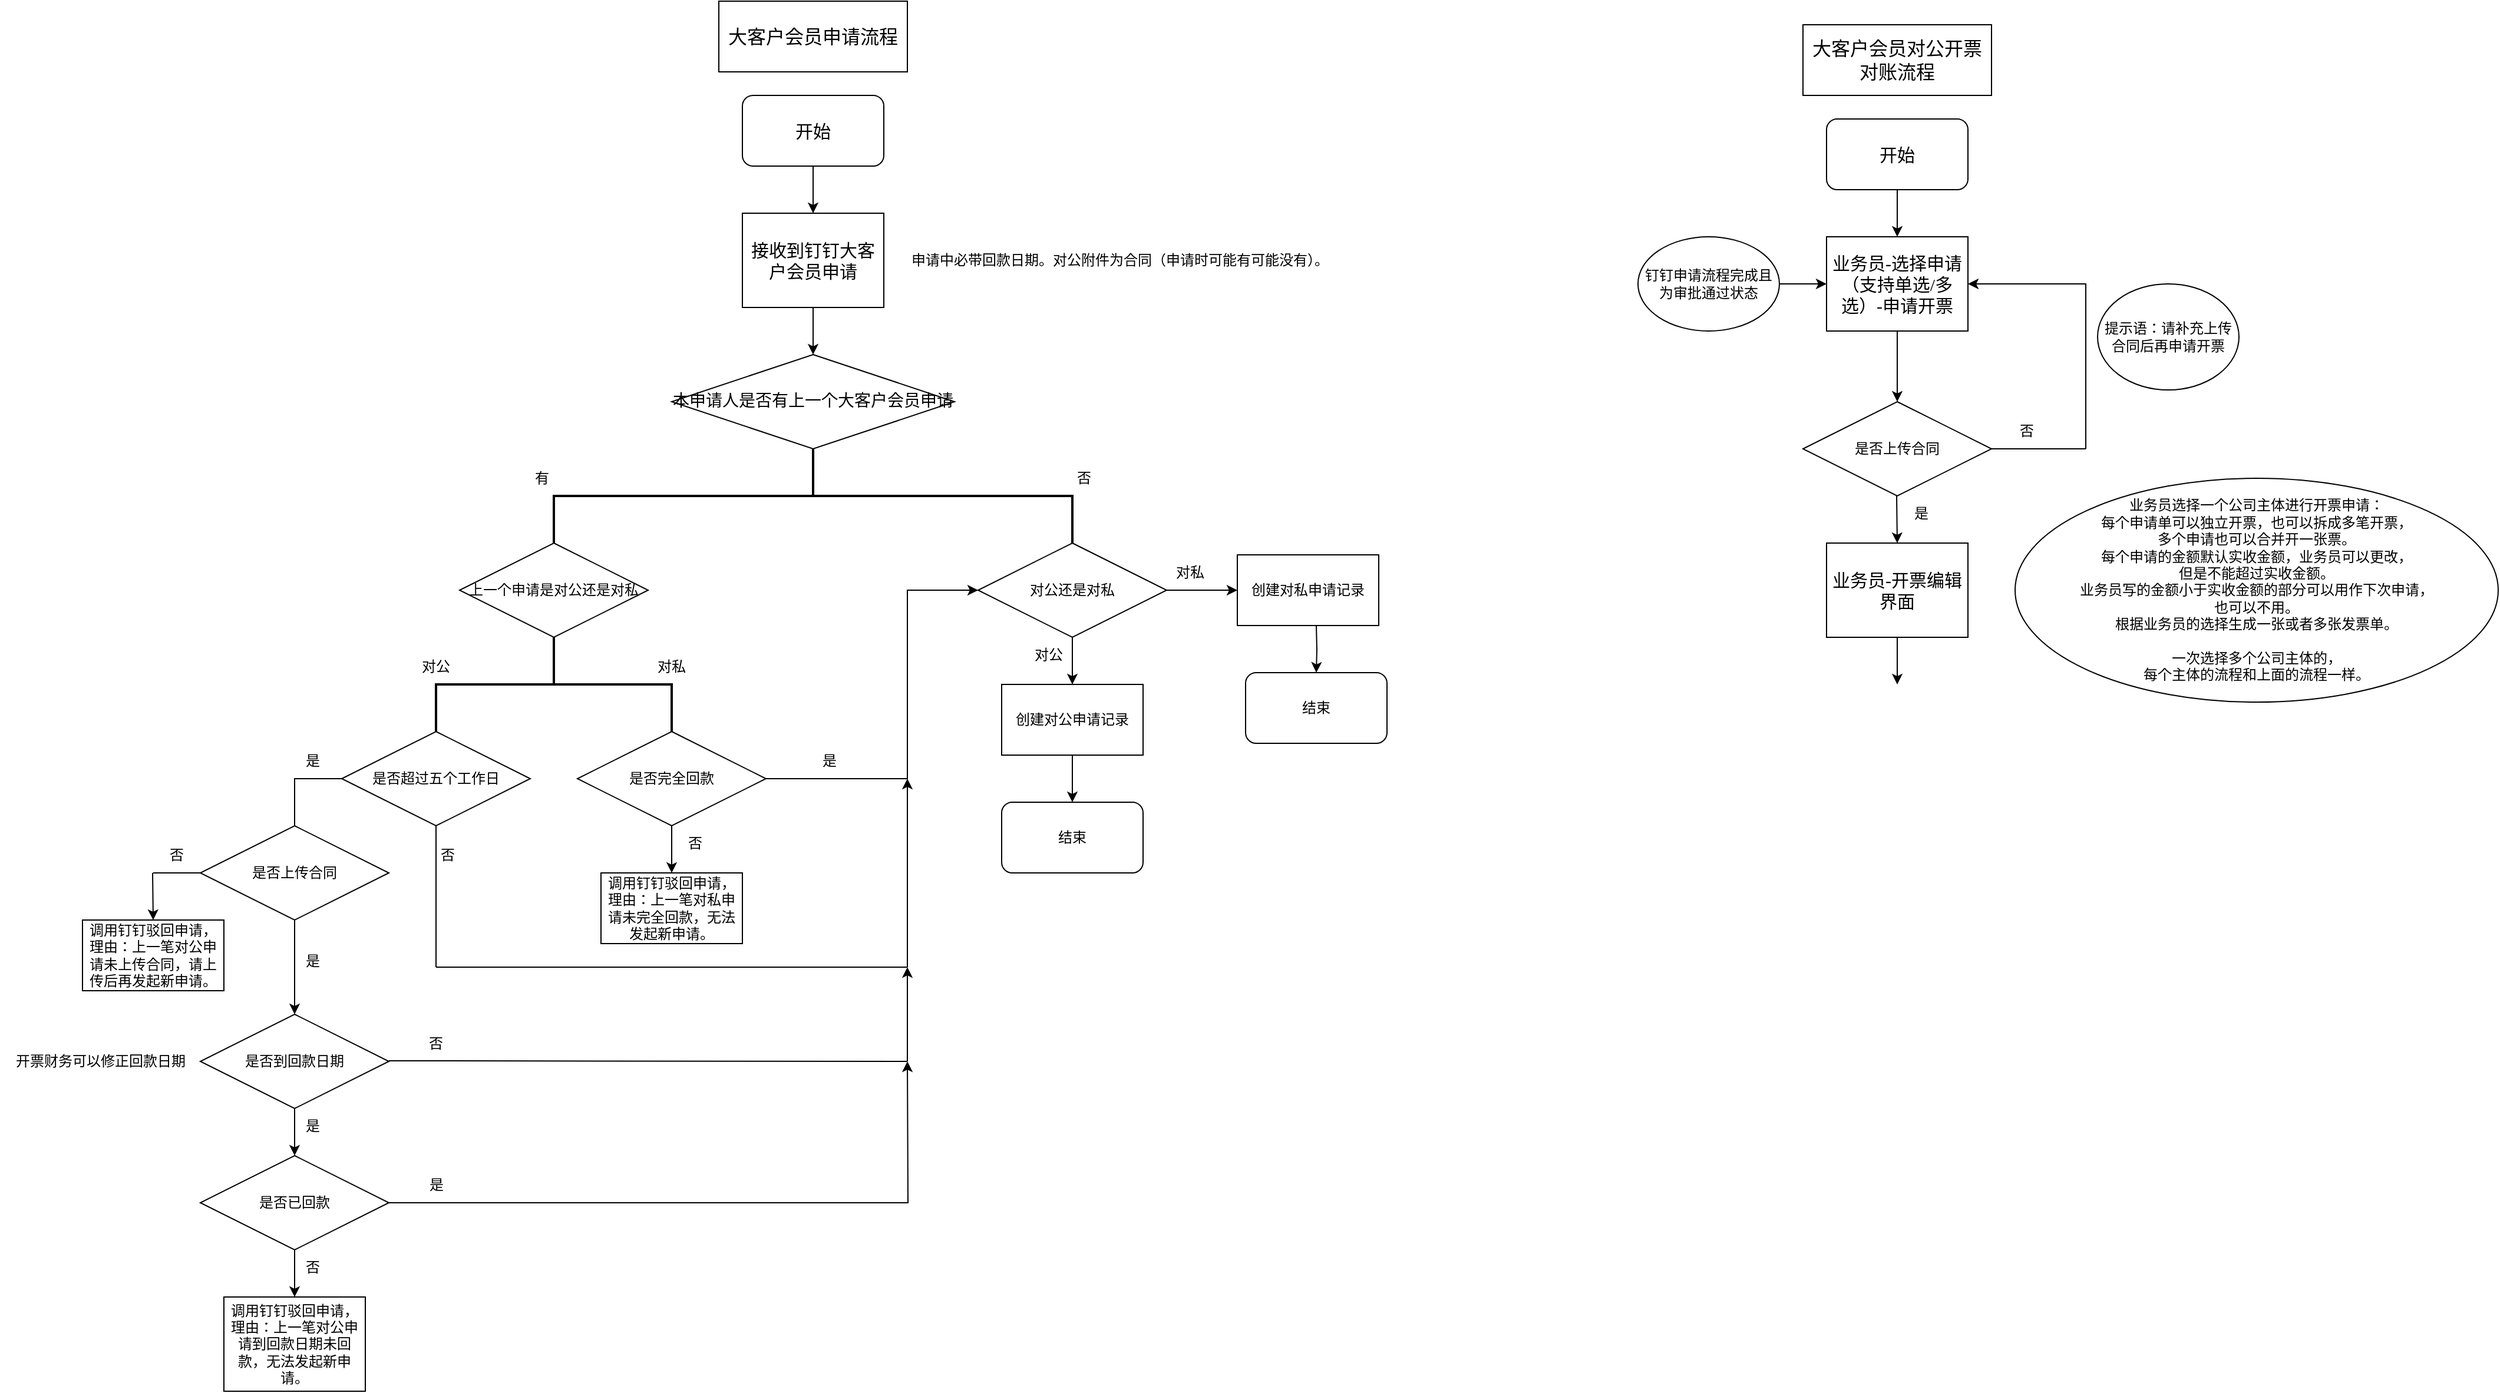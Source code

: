 <mxfile version="22.1.2" type="github">
  <diagram name="第 1 页" id="cwiQXqDM4dJ7onwpeurd">
    <mxGraphModel dx="2603" dy="947" grid="1" gridSize="10" guides="1" tooltips="1" connect="1" arrows="1" fold="1" page="1" pageScale="1" pageWidth="1169" pageHeight="827" math="0" shadow="0">
      <root>
        <mxCell id="0" />
        <mxCell id="1" parent="0" />
        <mxCell id="NmOJf7ED6O6_MyOFakdR-4" value="&lt;font style=&quot;font-size: 15px;&quot; face=&quot;Times New Roman&quot;&gt;开始&lt;/font&gt;" style="rounded=1;whiteSpace=wrap;html=1;" parent="1" vertex="1">
          <mxGeometry x="340" y="100" width="120" height="60" as="geometry" />
        </mxCell>
        <mxCell id="ECHTM2pUaqYe5BrJFtDh-3" value="" style="edgeStyle=orthogonalEdgeStyle;rounded=0;orthogonalLoop=1;jettySize=auto;html=1;" parent="1" source="NmOJf7ED6O6_MyOFakdR-4" target="NmOJf7ED6O6_MyOFakdR-5" edge="1">
          <mxGeometry relative="1" as="geometry" />
        </mxCell>
        <mxCell id="NmOJf7ED6O6_MyOFakdR-5" value="&lt;font face=&quot;Times New Roman&quot; style=&quot;font-size: 15px;&quot;&gt;接收到钉钉大客户会员申请&lt;/font&gt;" style="rounded=0;whiteSpace=wrap;html=1;" parent="1" vertex="1">
          <mxGeometry x="340" y="200" width="120" height="80" as="geometry" />
        </mxCell>
        <mxCell id="ECHTM2pUaqYe5BrJFtDh-2" value="" style="edgeStyle=orthogonalEdgeStyle;rounded=0;orthogonalLoop=1;jettySize=auto;html=1;" parent="1" source="NmOJf7ED6O6_MyOFakdR-5" target="ECHTM2pUaqYe5BrJFtDh-1" edge="1">
          <mxGeometry relative="1" as="geometry" />
        </mxCell>
        <mxCell id="ECHTM2pUaqYe5BrJFtDh-1" value="&lt;font style=&quot;font-size: 14px;&quot; face=&quot;Times New Roman&quot;&gt;本申请人是否有上一个大客户会员申请&lt;/font&gt;" style="rhombus;html=1;whiteSpace=wrap;" parent="1" vertex="1">
          <mxGeometry x="280" y="320" width="240" height="80" as="geometry" />
        </mxCell>
        <mxCell id="ECHTM2pUaqYe5BrJFtDh-4" value="" style="strokeWidth=2;html=1;shape=mxgraph.flowchart.annotation_2;align=left;labelPosition=right;pointerEvents=1;direction=south;movable=1;resizable=1;rotatable=1;deletable=1;editable=1;locked=0;connectable=1;" parent="1" vertex="1">
          <mxGeometry x="180" y="400" width="440" height="80" as="geometry" />
        </mxCell>
        <mxCell id="ECHTM2pUaqYe5BrJFtDh-5" value="有" style="text;strokeColor=none;align=center;fillColor=none;html=1;verticalAlign=middle;whiteSpace=wrap;rounded=0;movable=1;resizable=1;rotatable=1;deletable=1;editable=1;locked=0;connectable=1;" parent="1" vertex="1">
          <mxGeometry x="140" y="410" width="60" height="30" as="geometry" />
        </mxCell>
        <mxCell id="ECHTM2pUaqYe5BrJFtDh-6" value="否" style="text;strokeColor=none;align=center;fillColor=none;html=1;verticalAlign=middle;whiteSpace=wrap;rounded=0;movable=1;resizable=1;rotatable=1;deletable=1;editable=1;locked=0;connectable=1;" parent="1" vertex="1">
          <mxGeometry x="600" y="410" width="60" height="30" as="geometry" />
        </mxCell>
        <mxCell id="ECHTM2pUaqYe5BrJFtDh-7" value="上一个申请是对公还是对私" style="rhombus;whiteSpace=wrap;html=1;movable=1;resizable=1;rotatable=1;deletable=1;editable=1;locked=0;connectable=1;" parent="1" vertex="1">
          <mxGeometry x="100" y="480" width="160" height="80" as="geometry" />
        </mxCell>
        <mxCell id="ECHTM2pUaqYe5BrJFtDh-8" value="对公还是对私" style="rhombus;whiteSpace=wrap;html=1;movable=1;resizable=1;rotatable=1;deletable=1;editable=1;locked=0;connectable=1;" parent="1" vertex="1">
          <mxGeometry x="540" y="480" width="160" height="80" as="geometry" />
        </mxCell>
        <mxCell id="ECHTM2pUaqYe5BrJFtDh-9" value="" style="strokeWidth=2;html=1;shape=mxgraph.flowchart.annotation_2;align=left;labelPosition=right;pointerEvents=1;direction=south;movable=1;resizable=1;rotatable=1;deletable=1;editable=1;locked=0;connectable=1;" parent="1" vertex="1">
          <mxGeometry x="80" y="560" width="200" height="80" as="geometry" />
        </mxCell>
        <mxCell id="ECHTM2pUaqYe5BrJFtDh-10" value="对公" style="text;strokeColor=none;align=center;fillColor=none;html=1;verticalAlign=middle;whiteSpace=wrap;rounded=0;movable=1;resizable=1;rotatable=1;deletable=1;editable=1;locked=0;connectable=1;" parent="1" vertex="1">
          <mxGeometry x="50" y="570" width="60" height="30" as="geometry" />
        </mxCell>
        <mxCell id="ECHTM2pUaqYe5BrJFtDh-11" value="对私" style="text;strokeColor=none;align=center;fillColor=none;html=1;verticalAlign=middle;whiteSpace=wrap;rounded=0;movable=1;resizable=1;rotatable=1;deletable=1;editable=1;locked=0;connectable=1;" parent="1" vertex="1">
          <mxGeometry x="250" y="570" width="60" height="30" as="geometry" />
        </mxCell>
        <mxCell id="ECHTM2pUaqYe5BrJFtDh-12" value="是否完全回款" style="rhombus;whiteSpace=wrap;html=1;movable=1;resizable=1;rotatable=1;deletable=1;editable=1;locked=0;connectable=1;" parent="1" vertex="1">
          <mxGeometry x="200" y="640" width="160" height="80" as="geometry" />
        </mxCell>
        <mxCell id="ECHTM2pUaqYe5BrJFtDh-14" value="否" style="text;strokeColor=none;align=center;fillColor=none;html=1;verticalAlign=middle;whiteSpace=wrap;rounded=0;movable=1;resizable=1;rotatable=1;deletable=1;editable=1;locked=0;connectable=1;" parent="1" vertex="1">
          <mxGeometry x="270" y="720" width="60" height="30" as="geometry" />
        </mxCell>
        <mxCell id="ECHTM2pUaqYe5BrJFtDh-15" value="是" style="text;strokeColor=none;align=center;fillColor=none;html=1;verticalAlign=middle;whiteSpace=wrap;rounded=0;movable=1;resizable=1;rotatable=1;deletable=1;editable=1;locked=0;connectable=1;" parent="1" vertex="1">
          <mxGeometry x="384" y="650" width="60" height="30" as="geometry" />
        </mxCell>
        <mxCell id="ECHTM2pUaqYe5BrJFtDh-16" value="" style="shape=partialRectangle;whiteSpace=wrap;html=1;top=0;left=0;fillColor=none;" parent="1" vertex="1">
          <mxGeometry x="360" y="520" width="120" height="160" as="geometry" />
        </mxCell>
        <mxCell id="ECHTM2pUaqYe5BrJFtDh-18" value="" style="endArrow=classic;html=1;rounded=0;entryX=0;entryY=0.5;entryDx=0;entryDy=0;" parent="1" target="ECHTM2pUaqYe5BrJFtDh-8" edge="1">
          <mxGeometry width="50" height="50" relative="1" as="geometry">
            <mxPoint x="480" y="520" as="sourcePoint" />
            <mxPoint x="530" y="470" as="targetPoint" />
          </mxGeometry>
        </mxCell>
        <mxCell id="ECHTM2pUaqYe5BrJFtDh-20" value="" style="endArrow=classic;html=1;rounded=0;" parent="1" edge="1">
          <mxGeometry width="50" height="50" relative="1" as="geometry">
            <mxPoint x="280" y="720" as="sourcePoint" />
            <mxPoint x="280" y="760" as="targetPoint" />
          </mxGeometry>
        </mxCell>
        <mxCell id="ECHTM2pUaqYe5BrJFtDh-21" value="调用钉钉驳回申请，理由：上一笔对私申请未完全回款，无法发起新申请。" style="rounded=0;whiteSpace=wrap;html=1;" parent="1" vertex="1">
          <mxGeometry x="220" y="760" width="120" height="60" as="geometry" />
        </mxCell>
        <mxCell id="ECHTM2pUaqYe5BrJFtDh-22" value="是否超过五个工作日" style="rhombus;whiteSpace=wrap;html=1;movable=1;resizable=1;rotatable=1;deletable=1;editable=1;locked=0;connectable=1;" parent="1" vertex="1">
          <mxGeometry y="640" width="160" height="80" as="geometry" />
        </mxCell>
        <mxCell id="ECHTM2pUaqYe5BrJFtDh-25" value="是" style="text;html=1;align=center;verticalAlign=middle;resizable=0;points=[];autosize=1;strokeColor=none;fillColor=none;" parent="1" vertex="1">
          <mxGeometry x="-45" y="650" width="40" height="30" as="geometry" />
        </mxCell>
        <mxCell id="ECHTM2pUaqYe5BrJFtDh-26" value="申请中必带回款日期。对公附件为合同（申请时可能有可能没有）。" style="text;html=1;align=center;verticalAlign=middle;resizable=0;points=[];autosize=1;strokeColor=none;fillColor=none;" parent="1" vertex="1">
          <mxGeometry x="470" y="225" width="380" height="30" as="geometry" />
        </mxCell>
        <mxCell id="ECHTM2pUaqYe5BrJFtDh-27" value="" style="endArrow=none;html=1;rounded=0;" parent="1" edge="1">
          <mxGeometry width="50" height="50" relative="1" as="geometry">
            <mxPoint x="80" y="840" as="sourcePoint" />
            <mxPoint x="80" y="720" as="targetPoint" />
          </mxGeometry>
        </mxCell>
        <mxCell id="ECHTM2pUaqYe5BrJFtDh-28" value="" style="endArrow=none;html=1;rounded=0;" parent="1" edge="1">
          <mxGeometry width="50" height="50" relative="1" as="geometry">
            <mxPoint x="80" y="840" as="sourcePoint" />
            <mxPoint x="480" y="840" as="targetPoint" />
          </mxGeometry>
        </mxCell>
        <mxCell id="ECHTM2pUaqYe5BrJFtDh-30" value="否" style="text;strokeColor=none;align=center;fillColor=none;html=1;verticalAlign=middle;whiteSpace=wrap;rounded=0;movable=1;resizable=1;rotatable=1;deletable=1;editable=1;locked=0;connectable=1;" parent="1" vertex="1">
          <mxGeometry x="60" y="730" width="60" height="30" as="geometry" />
        </mxCell>
        <mxCell id="ECHTM2pUaqYe5BrJFtDh-31" value="" style="shape=partialRectangle;whiteSpace=wrap;html=1;bottom=0;right=0;fillColor=none;" parent="1" vertex="1">
          <mxGeometry x="-40" y="680" width="40" height="40" as="geometry" />
        </mxCell>
        <mxCell id="ECHTM2pUaqYe5BrJFtDh-32" value="是否上传合同" style="rhombus;whiteSpace=wrap;html=1;movable=1;resizable=1;rotatable=1;deletable=1;editable=1;locked=0;connectable=1;" parent="1" vertex="1">
          <mxGeometry x="-120" y="720" width="160" height="80" as="geometry" />
        </mxCell>
        <mxCell id="ECHTM2pUaqYe5BrJFtDh-38" value="是" style="text;html=1;align=center;verticalAlign=middle;resizable=0;points=[];autosize=1;strokeColor=none;fillColor=none;" parent="1" vertex="1">
          <mxGeometry x="-45" y="820" width="40" height="30" as="geometry" />
        </mxCell>
        <mxCell id="ECHTM2pUaqYe5BrJFtDh-39" value="否" style="text;strokeColor=none;align=center;fillColor=none;html=1;verticalAlign=middle;whiteSpace=wrap;rounded=0;movable=1;resizable=1;rotatable=1;deletable=1;editable=1;locked=0;connectable=1;" parent="1" vertex="1">
          <mxGeometry x="-170" y="730" width="60" height="30" as="geometry" />
        </mxCell>
        <mxCell id="ECHTM2pUaqYe5BrJFtDh-42" value="" style="endArrow=none;html=1;rounded=0;" parent="1" edge="1">
          <mxGeometry width="50" height="50" relative="1" as="geometry">
            <mxPoint x="-160" y="760" as="sourcePoint" />
            <mxPoint x="-120" y="760" as="targetPoint" />
          </mxGeometry>
        </mxCell>
        <mxCell id="ECHTM2pUaqYe5BrJFtDh-43" value="调用钉钉驳回申请，理由：上一笔对公申请未上传合同，请上传后再发起新申请。" style="rounded=0;whiteSpace=wrap;html=1;" parent="1" vertex="1">
          <mxGeometry x="-220" y="800" width="120" height="60" as="geometry" />
        </mxCell>
        <mxCell id="ECHTM2pUaqYe5BrJFtDh-44" value="是否到回款日期" style="rhombus;whiteSpace=wrap;html=1;movable=1;resizable=1;rotatable=1;deletable=1;editable=1;locked=0;connectable=1;" parent="1" vertex="1">
          <mxGeometry x="-120" y="880" width="160" height="80" as="geometry" />
        </mxCell>
        <mxCell id="ECHTM2pUaqYe5BrJFtDh-45" value="" style="endArrow=none;html=1;rounded=0;" parent="1" edge="1">
          <mxGeometry width="50" height="50" relative="1" as="geometry">
            <mxPoint x="40" y="919.5" as="sourcePoint" />
            <mxPoint x="480" y="920" as="targetPoint" />
          </mxGeometry>
        </mxCell>
        <mxCell id="ECHTM2pUaqYe5BrJFtDh-46" value="否" style="text;strokeColor=none;align=center;fillColor=none;html=1;verticalAlign=middle;whiteSpace=wrap;rounded=0;movable=1;resizable=1;rotatable=1;deletable=1;editable=1;locked=0;connectable=1;" parent="1" vertex="1">
          <mxGeometry x="50" y="890" width="60" height="30" as="geometry" />
        </mxCell>
        <mxCell id="ECHTM2pUaqYe5BrJFtDh-48" value="是" style="text;html=1;align=center;verticalAlign=middle;resizable=0;points=[];autosize=1;strokeColor=none;fillColor=none;" parent="1" vertex="1">
          <mxGeometry x="-45" y="960" width="40" height="30" as="geometry" />
        </mxCell>
        <mxCell id="ECHTM2pUaqYe5BrJFtDh-54" style="edgeStyle=orthogonalEdgeStyle;rounded=0;orthogonalLoop=1;jettySize=auto;html=1;exitX=1;exitY=0.5;exitDx=0;exitDy=0;" parent="1" source="ECHTM2pUaqYe5BrJFtDh-49" edge="1">
          <mxGeometry relative="1" as="geometry">
            <mxPoint x="480" y="920" as="targetPoint" />
          </mxGeometry>
        </mxCell>
        <mxCell id="ECHTM2pUaqYe5BrJFtDh-49" value="是否已回款" style="rhombus;whiteSpace=wrap;html=1;movable=1;resizable=1;rotatable=1;deletable=1;editable=1;locked=0;connectable=1;" parent="1" vertex="1">
          <mxGeometry x="-120" y="1000" width="160" height="80" as="geometry" />
        </mxCell>
        <mxCell id="ECHTM2pUaqYe5BrJFtDh-50" value="" style="entryX=0.5;entryY=0;entryDx=0;entryDy=0;" parent="1" target="ECHTM2pUaqYe5BrJFtDh-44" edge="1">
          <mxGeometry relative="1" as="geometry">
            <mxPoint x="-40" y="800" as="sourcePoint" />
            <mxPoint x="-40" y="840" as="targetPoint" />
          </mxGeometry>
        </mxCell>
        <mxCell id="ECHTM2pUaqYe5BrJFtDh-52" value="" style="" parent="1" edge="1">
          <mxGeometry relative="1" as="geometry">
            <mxPoint x="-40" y="960" as="sourcePoint" />
            <mxPoint x="-40" y="1000" as="targetPoint" />
          </mxGeometry>
        </mxCell>
        <mxCell id="ECHTM2pUaqYe5BrJFtDh-53" value="" style="" parent="1" edge="1">
          <mxGeometry relative="1" as="geometry">
            <mxPoint x="-160.5" y="760" as="sourcePoint" />
            <mxPoint x="-160" y="800" as="targetPoint" />
          </mxGeometry>
        </mxCell>
        <mxCell id="ECHTM2pUaqYe5BrJFtDh-55" value="是" style="text;html=1;align=center;verticalAlign=middle;resizable=0;points=[];autosize=1;strokeColor=none;fillColor=none;" parent="1" vertex="1">
          <mxGeometry x="60" y="1010" width="40" height="30" as="geometry" />
        </mxCell>
        <mxCell id="ECHTM2pUaqYe5BrJFtDh-56" value="否" style="text;html=1;align=center;verticalAlign=middle;resizable=0;points=[];autosize=1;strokeColor=none;fillColor=none;" parent="1" vertex="1">
          <mxGeometry x="-45" y="1080" width="40" height="30" as="geometry" />
        </mxCell>
        <mxCell id="ECHTM2pUaqYe5BrJFtDh-57" value="" style="" parent="1" edge="1">
          <mxGeometry relative="1" as="geometry">
            <mxPoint x="-40" y="1080" as="sourcePoint" />
            <mxPoint x="-40" y="1120" as="targetPoint" />
          </mxGeometry>
        </mxCell>
        <mxCell id="ECHTM2pUaqYe5BrJFtDh-58" value="调用钉钉驳回申请，理由：上一笔对公申请到回款日期未回款，无法发起新申请。" style="rounded=0;whiteSpace=wrap;html=1;" parent="1" vertex="1">
          <mxGeometry x="-100" y="1120" width="120" height="80" as="geometry" />
        </mxCell>
        <mxCell id="ECHTM2pUaqYe5BrJFtDh-59" value="" style="endArrow=classic;html=1;rounded=0;" parent="1" edge="1">
          <mxGeometry width="50" height="50" relative="1" as="geometry">
            <mxPoint x="480" y="920" as="sourcePoint" />
            <mxPoint x="480" y="840" as="targetPoint" />
          </mxGeometry>
        </mxCell>
        <mxCell id="ECHTM2pUaqYe5BrJFtDh-61" value="" style="endArrow=classic;html=1;rounded=0;" parent="1" edge="1">
          <mxGeometry width="50" height="50" relative="1" as="geometry">
            <mxPoint x="480" y="840" as="sourcePoint" />
            <mxPoint x="480" y="680" as="targetPoint" />
          </mxGeometry>
        </mxCell>
        <mxCell id="ECHTM2pUaqYe5BrJFtDh-63" value="开票财务可以修正回款日期" style="text;html=1;align=center;verticalAlign=middle;resizable=0;points=[];autosize=1;strokeColor=none;fillColor=none;" parent="1" vertex="1">
          <mxGeometry x="-290" y="905" width="170" height="30" as="geometry" />
        </mxCell>
        <mxCell id="ECHTM2pUaqYe5BrJFtDh-64" value="&lt;font style=&quot;font-size: 16px;&quot;&gt;大客户会员申请流程&lt;/font&gt;" style="rounded=0;whiteSpace=wrap;html=1;" parent="1" vertex="1">
          <mxGeometry x="320" y="20" width="160" height="60" as="geometry" />
        </mxCell>
        <mxCell id="ECHTM2pUaqYe5BrJFtDh-66" value="" style="" parent="1" edge="1">
          <mxGeometry relative="1" as="geometry">
            <mxPoint x="620" y="560" as="sourcePoint" />
            <mxPoint x="620" y="600" as="targetPoint" />
          </mxGeometry>
        </mxCell>
        <mxCell id="ECHTM2pUaqYe5BrJFtDh-67" value="对公" style="text;strokeColor=none;align=center;fillColor=none;html=1;verticalAlign=middle;whiteSpace=wrap;rounded=0;movable=1;resizable=1;rotatable=1;deletable=1;editable=1;locked=0;connectable=1;" parent="1" vertex="1">
          <mxGeometry x="570" y="560" width="60" height="30" as="geometry" />
        </mxCell>
        <mxCell id="ECHTM2pUaqYe5BrJFtDh-68" value="对私" style="text;strokeColor=none;align=center;fillColor=none;html=1;verticalAlign=middle;whiteSpace=wrap;rounded=0;movable=1;resizable=1;rotatable=1;deletable=1;editable=1;locked=0;connectable=1;" parent="1" vertex="1">
          <mxGeometry x="690" y="490" width="60" height="30" as="geometry" />
        </mxCell>
        <mxCell id="ECHTM2pUaqYe5BrJFtDh-69" value="" style="endArrow=classic;html=1;rounded=0;" parent="1" edge="1">
          <mxGeometry width="50" height="50" relative="1" as="geometry">
            <mxPoint x="700" y="520" as="sourcePoint" />
            <mxPoint x="760" y="520" as="targetPoint" />
          </mxGeometry>
        </mxCell>
        <mxCell id="ECHTM2pUaqYe5BrJFtDh-74" style="edgeStyle=orthogonalEdgeStyle;rounded=0;orthogonalLoop=1;jettySize=auto;html=1;exitX=0.5;exitY=1;exitDx=0;exitDy=0;" parent="1" source="ECHTM2pUaqYe5BrJFtDh-70" edge="1">
          <mxGeometry relative="1" as="geometry">
            <mxPoint x="620" y="700" as="targetPoint" />
          </mxGeometry>
        </mxCell>
        <mxCell id="ECHTM2pUaqYe5BrJFtDh-70" value="创建对公申请记录" style="rounded=0;whiteSpace=wrap;html=1;" parent="1" vertex="1">
          <mxGeometry x="560" y="600" width="120" height="60" as="geometry" />
        </mxCell>
        <mxCell id="ECHTM2pUaqYe5BrJFtDh-72" value="创建对私申请记录" style="rounded=0;whiteSpace=wrap;html=1;" parent="1" vertex="1">
          <mxGeometry x="760" y="490" width="120" height="60" as="geometry" />
        </mxCell>
        <mxCell id="ECHTM2pUaqYe5BrJFtDh-75" value="结束" style="rounded=1;whiteSpace=wrap;html=1;" parent="1" vertex="1">
          <mxGeometry x="560" y="700" width="120" height="60" as="geometry" />
        </mxCell>
        <mxCell id="ECHTM2pUaqYe5BrJFtDh-77" value="结束" style="rounded=1;whiteSpace=wrap;html=1;" parent="1" vertex="1">
          <mxGeometry x="767" y="590" width="120" height="60" as="geometry" />
        </mxCell>
        <mxCell id="ECHTM2pUaqYe5BrJFtDh-78" style="edgeStyle=orthogonalEdgeStyle;rounded=0;orthogonalLoop=1;jettySize=auto;html=1;exitX=0.5;exitY=1;exitDx=0;exitDy=0;" parent="1" edge="1">
          <mxGeometry relative="1" as="geometry">
            <mxPoint x="827" y="590" as="targetPoint" />
            <mxPoint x="827" y="550" as="sourcePoint" />
          </mxGeometry>
        </mxCell>
        <mxCell id="5aaM2zscBui7bIKNS3Ns-1" value="&lt;font style=&quot;font-size: 15px;&quot; face=&quot;Times New Roman&quot;&gt;开始&lt;/font&gt;" style="rounded=1;whiteSpace=wrap;html=1;" vertex="1" parent="1">
          <mxGeometry x="1260" y="120" width="120" height="60" as="geometry" />
        </mxCell>
        <mxCell id="5aaM2zscBui7bIKNS3Ns-2" value="" style="edgeStyle=orthogonalEdgeStyle;rounded=0;orthogonalLoop=1;jettySize=auto;html=1;" edge="1" parent="1" source="5aaM2zscBui7bIKNS3Ns-1" target="5aaM2zscBui7bIKNS3Ns-3">
          <mxGeometry relative="1" as="geometry" />
        </mxCell>
        <mxCell id="5aaM2zscBui7bIKNS3Ns-3" value="&lt;font face=&quot;Times New Roman&quot;&gt;&lt;span style=&quot;font-size: 15px;&quot;&gt;业务员-选择申请（支持单选/多选）-申请开票&lt;/span&gt;&lt;/font&gt;" style="rounded=0;whiteSpace=wrap;html=1;" vertex="1" parent="1">
          <mxGeometry x="1260" y="220" width="120" height="80" as="geometry" />
        </mxCell>
        <mxCell id="5aaM2zscBui7bIKNS3Ns-5" value="&lt;font style=&quot;font-size: 16px;&quot;&gt;大客户会员对公开票对账流程&lt;/font&gt;" style="rounded=0;whiteSpace=wrap;html=1;" vertex="1" parent="1">
          <mxGeometry x="1240" y="40" width="160" height="60" as="geometry" />
        </mxCell>
        <mxCell id="5aaM2zscBui7bIKNS3Ns-6" value="钉钉申请流程完成且为审批通过状态" style="ellipse;whiteSpace=wrap;html=1;" vertex="1" parent="1">
          <mxGeometry x="1100" y="220" width="120" height="80" as="geometry" />
        </mxCell>
        <mxCell id="5aaM2zscBui7bIKNS3Ns-7" value="" style="endArrow=classic;html=1;rounded=0;entryX=0;entryY=0.5;entryDx=0;entryDy=0;" edge="1" parent="1" target="5aaM2zscBui7bIKNS3Ns-3">
          <mxGeometry width="50" height="50" relative="1" as="geometry">
            <mxPoint x="1220" y="260" as="sourcePoint" />
            <mxPoint x="1270" y="210" as="targetPoint" />
          </mxGeometry>
        </mxCell>
        <mxCell id="5aaM2zscBui7bIKNS3Ns-8" value="" style="endArrow=classic;html=1;rounded=0;" edge="1" parent="1">
          <mxGeometry width="50" height="50" relative="1" as="geometry">
            <mxPoint x="1320" y="300" as="sourcePoint" />
            <mxPoint x="1320" y="360" as="targetPoint" />
          </mxGeometry>
        </mxCell>
        <mxCell id="5aaM2zscBui7bIKNS3Ns-9" value="是否上传合同" style="rhombus;whiteSpace=wrap;html=1;movable=1;resizable=1;rotatable=1;deletable=1;editable=1;locked=0;connectable=1;" vertex="1" parent="1">
          <mxGeometry x="1240" y="360" width="160" height="80" as="geometry" />
        </mxCell>
        <mxCell id="5aaM2zscBui7bIKNS3Ns-10" value="" style="endArrow=none;html=1;rounded=0;" edge="1" parent="1">
          <mxGeometry width="50" height="50" relative="1" as="geometry">
            <mxPoint x="1400" y="400" as="sourcePoint" />
            <mxPoint x="1480" y="400" as="targetPoint" />
          </mxGeometry>
        </mxCell>
        <mxCell id="5aaM2zscBui7bIKNS3Ns-11" value="" style="endArrow=none;html=1;rounded=0;" edge="1" parent="1">
          <mxGeometry width="50" height="50" relative="1" as="geometry">
            <mxPoint x="1480" y="259.5" as="sourcePoint" />
            <mxPoint x="1480" y="400" as="targetPoint" />
          </mxGeometry>
        </mxCell>
        <mxCell id="5aaM2zscBui7bIKNS3Ns-12" value="" style="endArrow=classic;html=1;rounded=0;" edge="1" parent="1">
          <mxGeometry width="50" height="50" relative="1" as="geometry">
            <mxPoint x="1480" y="260" as="sourcePoint" />
            <mxPoint x="1380" y="260" as="targetPoint" />
          </mxGeometry>
        </mxCell>
        <mxCell id="5aaM2zscBui7bIKNS3Ns-13" value="否" style="text;strokeColor=none;align=center;fillColor=none;html=1;verticalAlign=middle;whiteSpace=wrap;rounded=0;movable=1;resizable=1;rotatable=1;deletable=1;editable=1;locked=0;connectable=1;" vertex="1" parent="1">
          <mxGeometry x="1400" y="370" width="60" height="30" as="geometry" />
        </mxCell>
        <mxCell id="5aaM2zscBui7bIKNS3Ns-14" value="提示语：请补充上传合同后再申请开票" style="ellipse;whiteSpace=wrap;html=1;" vertex="1" parent="1">
          <mxGeometry x="1490" y="260" width="120" height="90" as="geometry" />
        </mxCell>
        <mxCell id="5aaM2zscBui7bIKNS3Ns-15" value="" style="endArrow=classic;html=1;rounded=0;" edge="1" parent="1">
          <mxGeometry width="50" height="50" relative="1" as="geometry">
            <mxPoint x="1319.5" y="440" as="sourcePoint" />
            <mxPoint x="1320" y="480" as="targetPoint" />
          </mxGeometry>
        </mxCell>
        <mxCell id="5aaM2zscBui7bIKNS3Ns-16" value="是" style="text;html=1;align=center;verticalAlign=middle;resizable=0;points=[];autosize=1;strokeColor=none;fillColor=none;" vertex="1" parent="1">
          <mxGeometry x="1320" y="440" width="40" height="30" as="geometry" />
        </mxCell>
        <mxCell id="5aaM2zscBui7bIKNS3Ns-20" value="&lt;font face=&quot;Times New Roman&quot;&gt;&lt;span style=&quot;font-size: 15px;&quot;&gt;业务员-开票编辑界面&lt;/span&gt;&lt;/font&gt;" style="rounded=0;whiteSpace=wrap;html=1;" vertex="1" parent="1">
          <mxGeometry x="1260" y="480" width="120" height="80" as="geometry" />
        </mxCell>
        <mxCell id="5aaM2zscBui7bIKNS3Ns-22" value="" style="endArrow=classic;html=1;rounded=0;" edge="1" parent="1">
          <mxGeometry width="50" height="50" relative="1" as="geometry">
            <mxPoint x="1320" y="560" as="sourcePoint" />
            <mxPoint x="1320" y="600" as="targetPoint" />
          </mxGeometry>
        </mxCell>
        <mxCell id="5aaM2zscBui7bIKNS3Ns-23" value="业务员选择一个公司主体进行开票申请：&lt;br&gt;每个申请单可以独立开票，也可以拆成多笔开票，&lt;br&gt;多个申请也可以合并开一张票。&lt;br&gt;每个申请的金额默认实收金额，业务员可以更改，&lt;br&gt;但是不能超过实收金额。&lt;br&gt;业务员写的金额小于实收金额的部分可以用作下次申请，&lt;br&gt;也可以不用。&lt;br&gt;根据业务员的选择生成一张或者多张发票单。&lt;br&gt;&lt;br&gt;一次选择多个公司主体的，&lt;br&gt;每个主体的流程和上面的流程一样。" style="ellipse;whiteSpace=wrap;html=1;" vertex="1" parent="1">
          <mxGeometry x="1420" y="425" width="410" height="190" as="geometry" />
        </mxCell>
      </root>
    </mxGraphModel>
  </diagram>
</mxfile>
